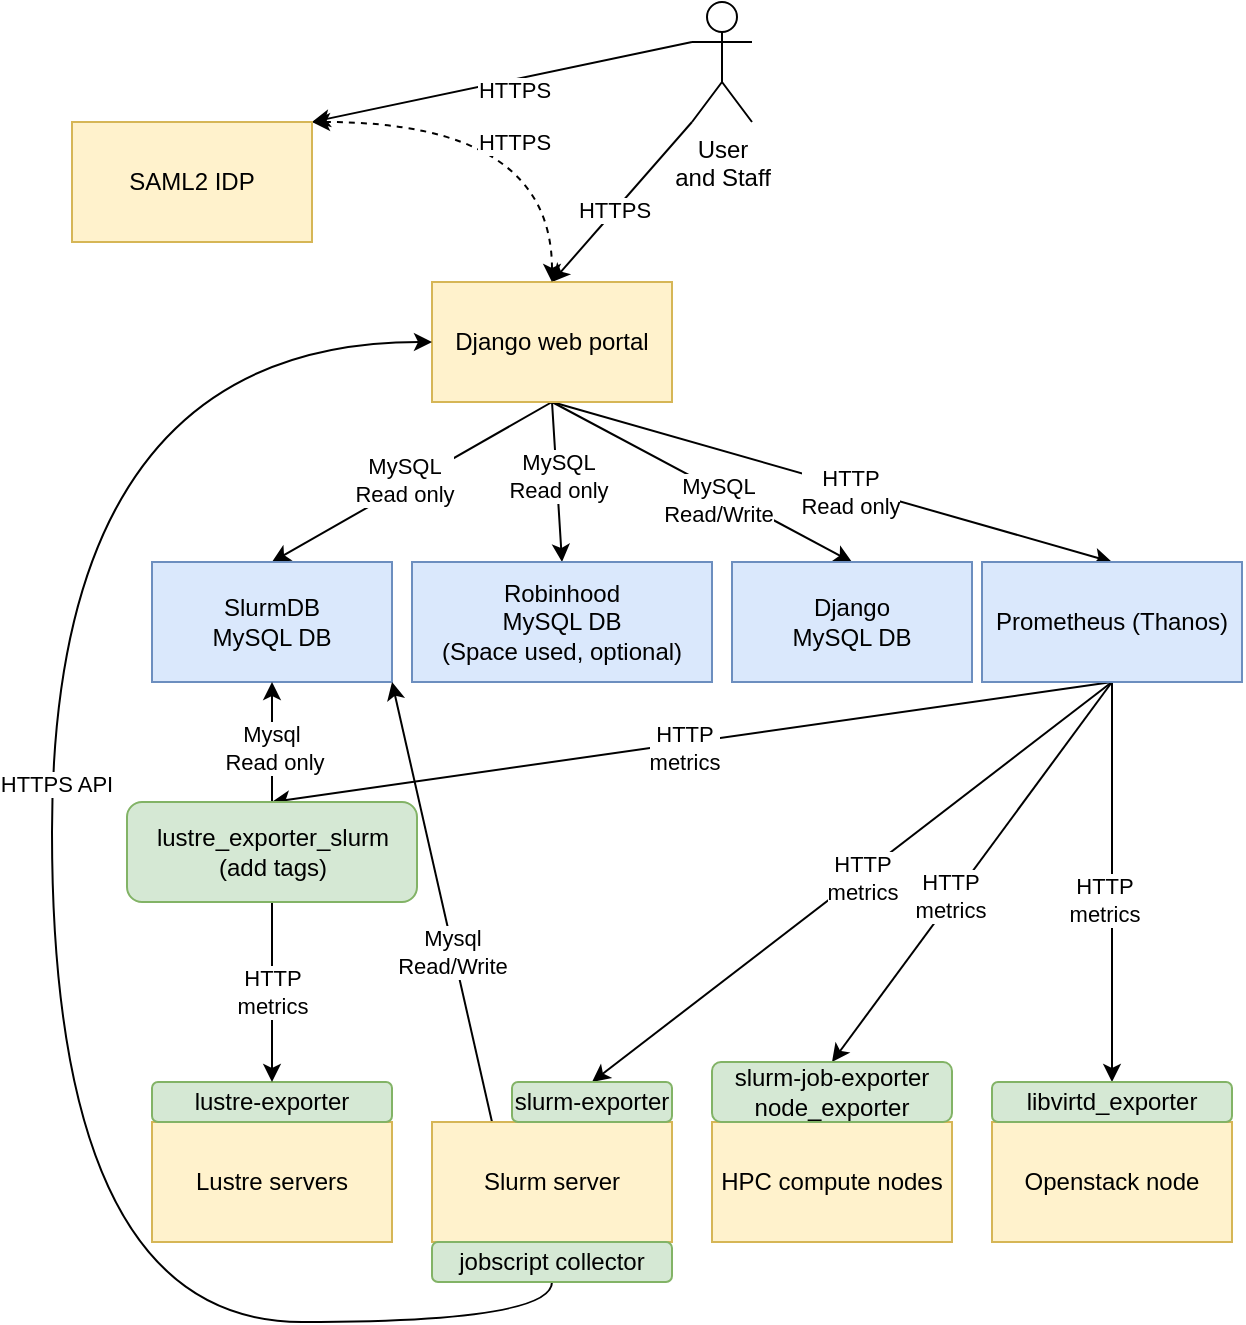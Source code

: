 <mxfile version="20.2.3" type="device"><diagram id="-NId3ZlMVCXg05aE63jT" name="Page-1"><mxGraphModel dx="1018" dy="690" grid="1" gridSize="10" guides="1" tooltips="1" connect="1" arrows="1" fold="1" page="1" pageScale="1" pageWidth="850" pageHeight="1100" math="0" shadow="0"><root><mxCell id="0"/><mxCell id="1" parent="0"/><mxCell id="UdgohoB4-5WOPksU1kA--21" style="edgeStyle=none;rounded=0;orthogonalLoop=1;jettySize=auto;html=1;exitX=0;exitY=0.333;exitDx=0;exitDy=0;exitPerimeter=0;entryX=1;entryY=0;entryDx=0;entryDy=0;" parent="1" source="UdgohoB4-5WOPksU1kA--1" target="UdgohoB4-5WOPksU1kA--19" edge="1"><mxGeometry relative="1" as="geometry"/></mxCell><mxCell id="UdgohoB4-5WOPksU1kA--24" value="HTTPS" style="edgeLabel;html=1;align=center;verticalAlign=middle;resizable=0;points=[];" parent="UdgohoB4-5WOPksU1kA--21" vertex="1" connectable="0"><mxGeometry x="-0.049" y="5" relative="1" as="geometry"><mxPoint as="offset"/></mxGeometry></mxCell><mxCell id="UdgohoB4-5WOPksU1kA--22" style="edgeStyle=none;rounded=0;orthogonalLoop=1;jettySize=auto;html=1;exitX=0;exitY=1;exitDx=0;exitDy=0;exitPerimeter=0;entryX=0.5;entryY=0;entryDx=0;entryDy=0;" parent="1" source="UdgohoB4-5WOPksU1kA--1" target="UdgohoB4-5WOPksU1kA--2" edge="1"><mxGeometry relative="1" as="geometry"/></mxCell><mxCell id="UdgohoB4-5WOPksU1kA--23" value="HTTPS" style="edgeLabel;html=1;align=center;verticalAlign=middle;resizable=0;points=[];" parent="UdgohoB4-5WOPksU1kA--22" vertex="1" connectable="0"><mxGeometry x="0.102" y="-1" relative="1" as="geometry"><mxPoint as="offset"/></mxGeometry></mxCell><mxCell id="UdgohoB4-5WOPksU1kA--1" value="User&lt;br&gt;and Staff" style="shape=umlActor;verticalLabelPosition=bottom;verticalAlign=top;html=1;outlineConnect=0;" parent="1" vertex="1"><mxGeometry x="350" y="60" width="30" height="60" as="geometry"/></mxCell><mxCell id="UdgohoB4-5WOPksU1kA--16" style="edgeStyle=none;rounded=0;orthogonalLoop=1;jettySize=auto;html=1;exitX=0.5;exitY=1;exitDx=0;exitDy=0;entryX=0.5;entryY=0;entryDx=0;entryDy=0;" parent="1" source="UdgohoB4-5WOPksU1kA--2" target="UdgohoB4-5WOPksU1kA--3" edge="1"><mxGeometry relative="1" as="geometry"/></mxCell><mxCell id="UdgohoB4-5WOPksU1kA--27" value="HTTP&lt;br&gt;Read only" style="edgeLabel;html=1;align=center;verticalAlign=middle;resizable=0;points=[];" parent="UdgohoB4-5WOPksU1kA--16" vertex="1" connectable="0"><mxGeometry x="0.067" y="-2" relative="1" as="geometry"><mxPoint as="offset"/></mxGeometry></mxCell><mxCell id="UdgohoB4-5WOPksU1kA--17" style="edgeStyle=none;rounded=0;orthogonalLoop=1;jettySize=auto;html=1;exitX=0.5;exitY=1;exitDx=0;exitDy=0;entryX=0.5;entryY=0;entryDx=0;entryDy=0;" parent="1" source="UdgohoB4-5WOPksU1kA--2" target="UdgohoB4-5WOPksU1kA--5" edge="1"><mxGeometry relative="1" as="geometry"/></mxCell><mxCell id="UdgohoB4-5WOPksU1kA--26" value="MySQL&lt;br&gt;Read only" style="edgeLabel;html=1;align=center;verticalAlign=middle;resizable=0;points=[];" parent="UdgohoB4-5WOPksU1kA--17" vertex="1" connectable="0"><mxGeometry x="0.043" y="-3" relative="1" as="geometry"><mxPoint as="offset"/></mxGeometry></mxCell><mxCell id="UdgohoB4-5WOPksU1kA--18" style="edgeStyle=none;rounded=0;orthogonalLoop=1;jettySize=auto;html=1;exitX=0.5;exitY=1;exitDx=0;exitDy=0;entryX=0.5;entryY=0;entryDx=0;entryDy=0;" parent="1" source="UdgohoB4-5WOPksU1kA--2" target="UdgohoB4-5WOPksU1kA--6" edge="1"><mxGeometry relative="1" as="geometry"/></mxCell><mxCell id="UdgohoB4-5WOPksU1kA--28" value="MySQL&lt;br&gt;Read only" style="edgeLabel;html=1;align=center;verticalAlign=middle;resizable=0;points=[];" parent="UdgohoB4-5WOPksU1kA--18" vertex="1" connectable="0"><mxGeometry x="-0.074" relative="1" as="geometry"><mxPoint as="offset"/></mxGeometry></mxCell><mxCell id="UdgohoB4-5WOPksU1kA--34" style="edgeStyle=none;rounded=0;orthogonalLoop=1;jettySize=auto;html=1;exitX=0.5;exitY=1;exitDx=0;exitDy=0;entryX=0.5;entryY=0;entryDx=0;entryDy=0;startArrow=none;startFill=0;" parent="1" source="UdgohoB4-5WOPksU1kA--2" target="UdgohoB4-5WOPksU1kA--33" edge="1"><mxGeometry relative="1" as="geometry"/></mxCell><mxCell id="UdgohoB4-5WOPksU1kA--35" value="MySQL&lt;br&gt;Read/Write" style="edgeLabel;html=1;align=center;verticalAlign=middle;resizable=0;points=[];" parent="UdgohoB4-5WOPksU1kA--34" vertex="1" connectable="0"><mxGeometry x="0.132" y="-4" relative="1" as="geometry"><mxPoint as="offset"/></mxGeometry></mxCell><mxCell id="UdgohoB4-5WOPksU1kA--2" value="Django web portal" style="rounded=0;whiteSpace=wrap;html=1;fillColor=#fff2cc;strokeColor=#d6b656;" parent="1" vertex="1"><mxGeometry x="220" y="200" width="120" height="60" as="geometry"/></mxCell><mxCell id="UdgohoB4-5WOPksU1kA--12" style="rounded=0;orthogonalLoop=1;jettySize=auto;html=1;exitX=0.5;exitY=1;exitDx=0;exitDy=0;entryX=0.5;entryY=0;entryDx=0;entryDy=0;" parent="1" source="UdgohoB4-5WOPksU1kA--3" target="UdgohoB4-5WOPksU1kA--11" edge="1"><mxGeometry relative="1" as="geometry"/></mxCell><mxCell id="UdgohoB4-5WOPksU1kA--31" value="HTTP&lt;br&gt;metrics" style="edgeLabel;html=1;align=center;verticalAlign=middle;resizable=0;points=[];" parent="UdgohoB4-5WOPksU1kA--12" vertex="1" connectable="0"><mxGeometry x="0.022" y="2" relative="1" as="geometry"><mxPoint as="offset"/></mxGeometry></mxCell><mxCell id="UdgohoB4-5WOPksU1kA--15" style="edgeStyle=none;rounded=0;orthogonalLoop=1;jettySize=auto;html=1;exitX=0.5;exitY=1;exitDx=0;exitDy=0;entryX=0.5;entryY=0;entryDx=0;entryDy=0;" parent="1" source="UdgohoB4-5WOPksU1kA--3" target="UdgohoB4-5WOPksU1kA--10" edge="1"><mxGeometry relative="1" as="geometry"/></mxCell><mxCell id="93JVZMG9jSuaepGHWJ27-15" value="HTTP&lt;br&gt;metrics" style="edgeLabel;html=1;align=center;verticalAlign=middle;resizable=0;points=[];" parent="UdgohoB4-5WOPksU1kA--15" vertex="1" connectable="0"><mxGeometry x="0.134" y="-2" relative="1" as="geometry"><mxPoint as="offset"/></mxGeometry></mxCell><mxCell id="93JVZMG9jSuaepGHWJ27-3" style="rounded=0;orthogonalLoop=1;jettySize=auto;html=1;exitX=0.5;exitY=1;exitDx=0;exitDy=0;entryX=0.5;entryY=0;entryDx=0;entryDy=0;" parent="1" source="UdgohoB4-5WOPksU1kA--3" target="93JVZMG9jSuaepGHWJ27-2" edge="1"><mxGeometry relative="1" as="geometry"/></mxCell><mxCell id="93JVZMG9jSuaepGHWJ27-4" value="HTTP&lt;br&gt;metrics" style="edgeLabel;html=1;align=center;verticalAlign=middle;resizable=0;points=[];" parent="93JVZMG9jSuaepGHWJ27-3" vertex="1" connectable="0"><mxGeometry x="0.09" y="-4" relative="1" as="geometry"><mxPoint as="offset"/></mxGeometry></mxCell><mxCell id="93JVZMG9jSuaepGHWJ27-10" style="rounded=0;orthogonalLoop=1;jettySize=auto;html=1;exitX=0.5;exitY=1;exitDx=0;exitDy=0;entryX=0.5;entryY=0;entryDx=0;entryDy=0;startArrow=none;startFill=0;endArrow=classic;endFill=1;" parent="1" source="UdgohoB4-5WOPksU1kA--3" target="93JVZMG9jSuaepGHWJ27-8" edge="1"><mxGeometry relative="1" as="geometry"/></mxCell><mxCell id="93JVZMG9jSuaepGHWJ27-14" value="HTTP&lt;br&gt;metrics" style="edgeLabel;html=1;align=center;verticalAlign=middle;resizable=0;points=[];" parent="93JVZMG9jSuaepGHWJ27-10" vertex="1" connectable="0"><mxGeometry x="-0.032" y="1" relative="1" as="geometry"><mxPoint as="offset"/></mxGeometry></mxCell><mxCell id="UdgohoB4-5WOPksU1kA--3" value="Prometheus (Thanos)" style="rounded=0;whiteSpace=wrap;html=1;fillColor=#dae8fc;strokeColor=#6c8ebf;" parent="1" vertex="1"><mxGeometry x="495" y="340" width="130" height="60" as="geometry"/></mxCell><mxCell id="UdgohoB4-5WOPksU1kA--5" value="SlurmDB&lt;br&gt;MySQL DB" style="rounded=0;whiteSpace=wrap;html=1;fillColor=#dae8fc;strokeColor=#6c8ebf;" parent="1" vertex="1"><mxGeometry x="80" y="340" width="120" height="60" as="geometry"/></mxCell><mxCell id="UdgohoB4-5WOPksU1kA--6" value="Robinhood&lt;br&gt;MySQL DB&lt;br&gt;(Space used, optional)" style="rounded=0;whiteSpace=wrap;html=1;fillColor=#dae8fc;strokeColor=#6c8ebf;" parent="1" vertex="1"><mxGeometry x="210" y="340" width="150" height="60" as="geometry"/></mxCell><mxCell id="UdgohoB4-5WOPksU1kA--7" value="Lustre servers" style="rounded=0;whiteSpace=wrap;html=1;fillColor=#fff2cc;strokeColor=#d6b656;" parent="1" vertex="1"><mxGeometry x="80" y="620" width="120" height="60" as="geometry"/></mxCell><mxCell id="UdgohoB4-5WOPksU1kA--8" value="lustre-exporter" style="rounded=1;whiteSpace=wrap;html=1;fillColor=#d5e8d4;strokeColor=#82b366;" parent="1" vertex="1"><mxGeometry x="80" y="600" width="120" height="20" as="geometry"/></mxCell><mxCell id="UdgohoB4-5WOPksU1kA--9" value="HPC compute nodes" style="rounded=0;whiteSpace=wrap;html=1;fillColor=#fff2cc;strokeColor=#d6b656;" parent="1" vertex="1"><mxGeometry x="360" y="620" width="120" height="60" as="geometry"/></mxCell><mxCell id="UdgohoB4-5WOPksU1kA--10" value="slurm-job-exporter&lt;br&gt;node_exporter" style="rounded=1;whiteSpace=wrap;html=1;fillColor=#d5e8d4;strokeColor=#82b366;" parent="1" vertex="1"><mxGeometry x="360" y="590" width="120" height="30" as="geometry"/></mxCell><mxCell id="UdgohoB4-5WOPksU1kA--13" style="rounded=0;orthogonalLoop=1;jettySize=auto;html=1;exitX=0.5;exitY=1;exitDx=0;exitDy=0;entryX=0.5;entryY=0;entryDx=0;entryDy=0;" parent="1" source="UdgohoB4-5WOPksU1kA--11" target="UdgohoB4-5WOPksU1kA--8" edge="1"><mxGeometry relative="1" as="geometry"/></mxCell><mxCell id="UdgohoB4-5WOPksU1kA--30" value="HTTP&lt;br&gt;metrics" style="edgeLabel;html=1;align=center;verticalAlign=middle;resizable=0;points=[];" parent="UdgohoB4-5WOPksU1kA--13" vertex="1" connectable="0"><mxGeometry x="0.044" y="-1" relative="1" as="geometry"><mxPoint x="1" y="-2" as="offset"/></mxGeometry></mxCell><mxCell id="UdgohoB4-5WOPksU1kA--14" style="rounded=0;orthogonalLoop=1;jettySize=auto;html=1;exitX=0.5;exitY=0;exitDx=0;exitDy=0;entryX=0.5;entryY=1;entryDx=0;entryDy=0;" parent="1" source="UdgohoB4-5WOPksU1kA--11" target="UdgohoB4-5WOPksU1kA--5" edge="1"><mxGeometry relative="1" as="geometry"/></mxCell><mxCell id="93JVZMG9jSuaepGHWJ27-13" value="Mysql&amp;nbsp;&lt;br&gt;Read only" style="edgeLabel;html=1;align=center;verticalAlign=middle;resizable=0;points=[];" parent="UdgohoB4-5WOPksU1kA--14" vertex="1" connectable="0"><mxGeometry x="-0.1" y="-1" relative="1" as="geometry"><mxPoint as="offset"/></mxGeometry></mxCell><mxCell id="UdgohoB4-5WOPksU1kA--11" value="lustre_exporter_slurm&lt;br&gt;(add tags)" style="rounded=1;whiteSpace=wrap;html=1;fillColor=#d5e8d4;strokeColor=#82b366;" parent="1" vertex="1"><mxGeometry x="67.5" y="460" width="145" height="50" as="geometry"/></mxCell><mxCell id="4tOtYPOcV1t_wXFQjIrs-1" style="edgeStyle=orthogonalEdgeStyle;curved=1;rounded=0;orthogonalLoop=1;jettySize=auto;html=1;exitX=1;exitY=0;exitDx=0;exitDy=0;entryX=0.5;entryY=0;entryDx=0;entryDy=0;startArrow=classic;startFill=1;dashed=1;" edge="1" parent="1" source="UdgohoB4-5WOPksU1kA--19" target="UdgohoB4-5WOPksU1kA--2"><mxGeometry relative="1" as="geometry"><Array as="points"><mxPoint x="280" y="120"/></Array></mxGeometry></mxCell><mxCell id="4tOtYPOcV1t_wXFQjIrs-2" value="HTTPS" style="edgeLabel;html=1;align=center;verticalAlign=middle;resizable=0;points=[];" vertex="1" connectable="0" parent="4tOtYPOcV1t_wXFQjIrs-1"><mxGeometry x="-0.129" y="-10" relative="1" as="geometry"><mxPoint x="14" as="offset"/></mxGeometry></mxCell><mxCell id="UdgohoB4-5WOPksU1kA--19" value="SAML2 IDP" style="rounded=0;whiteSpace=wrap;html=1;fillColor=#fff2cc;strokeColor=#d6b656;" parent="1" vertex="1"><mxGeometry x="40" y="120" width="120" height="60" as="geometry"/></mxCell><mxCell id="UdgohoB4-5WOPksU1kA--33" value="Django&lt;br&gt;MySQL DB" style="rounded=0;whiteSpace=wrap;html=1;fillColor=#dae8fc;strokeColor=#6c8ebf;" parent="1" vertex="1"><mxGeometry x="370" y="340" width="120" height="60" as="geometry"/></mxCell><mxCell id="93JVZMG9jSuaepGHWJ27-1" value="Openstack node" style="rounded=0;whiteSpace=wrap;html=1;fillColor=#fff2cc;strokeColor=#d6b656;" parent="1" vertex="1"><mxGeometry x="500" y="620" width="120" height="60" as="geometry"/></mxCell><mxCell id="93JVZMG9jSuaepGHWJ27-2" value="libvirtd_exporter" style="rounded=1;whiteSpace=wrap;html=1;fillColor=#d5e8d4;strokeColor=#82b366;" parent="1" vertex="1"><mxGeometry x="500" y="600" width="120" height="20" as="geometry"/></mxCell><mxCell id="93JVZMG9jSuaepGHWJ27-11" style="edgeStyle=none;rounded=0;orthogonalLoop=1;jettySize=auto;html=1;exitX=0.25;exitY=0;exitDx=0;exitDy=0;entryX=1;entryY=1;entryDx=0;entryDy=0;startArrow=none;startFill=0;endArrow=classic;endFill=1;" parent="1" source="93JVZMG9jSuaepGHWJ27-7" target="UdgohoB4-5WOPksU1kA--5" edge="1"><mxGeometry relative="1" as="geometry"/></mxCell><mxCell id="93JVZMG9jSuaepGHWJ27-12" value="Mysql&lt;br&gt;Read/Write" style="edgeLabel;html=1;align=center;verticalAlign=middle;resizable=0;points=[];" parent="93JVZMG9jSuaepGHWJ27-11" vertex="1" connectable="0"><mxGeometry x="-0.226" y="1" relative="1" as="geometry"><mxPoint as="offset"/></mxGeometry></mxCell><mxCell id="93JVZMG9jSuaepGHWJ27-7" value="Slurm server" style="rounded=0;whiteSpace=wrap;html=1;fillColor=#fff2cc;strokeColor=#d6b656;" parent="1" vertex="1"><mxGeometry x="220" y="620" width="120" height="60" as="geometry"/></mxCell><mxCell id="93JVZMG9jSuaepGHWJ27-8" value="slurm-exporter" style="rounded=1;whiteSpace=wrap;html=1;fillColor=#d5e8d4;strokeColor=#82b366;" parent="1" vertex="1"><mxGeometry x="260" y="600" width="80" height="20" as="geometry"/></mxCell><mxCell id="93JVZMG9jSuaepGHWJ27-17" style="edgeStyle=orthogonalEdgeStyle;rounded=0;orthogonalLoop=1;jettySize=auto;html=1;exitX=0.5;exitY=1;exitDx=0;exitDy=0;entryX=0;entryY=0.5;entryDx=0;entryDy=0;startArrow=none;startFill=0;endArrow=classic;endFill=1;curved=1;" parent="1" source="93JVZMG9jSuaepGHWJ27-16" target="UdgohoB4-5WOPksU1kA--2" edge="1"><mxGeometry relative="1" as="geometry"><Array as="points"><mxPoint x="280" y="720"/><mxPoint x="30" y="720"/><mxPoint x="30" y="230"/></Array></mxGeometry></mxCell><mxCell id="93JVZMG9jSuaepGHWJ27-18" value="HTTPS API" style="edgeLabel;html=1;align=center;verticalAlign=middle;resizable=0;points=[];" parent="93JVZMG9jSuaepGHWJ27-17" vertex="1" connectable="0"><mxGeometry x="0.136" y="-2" relative="1" as="geometry"><mxPoint as="offset"/></mxGeometry></mxCell><mxCell id="93JVZMG9jSuaepGHWJ27-16" value="jobscript collector" style="rounded=1;whiteSpace=wrap;html=1;fillColor=#d5e8d4;strokeColor=#82b366;" parent="1" vertex="1"><mxGeometry x="220" y="680" width="120" height="20" as="geometry"/></mxCell></root></mxGraphModel></diagram></mxfile>